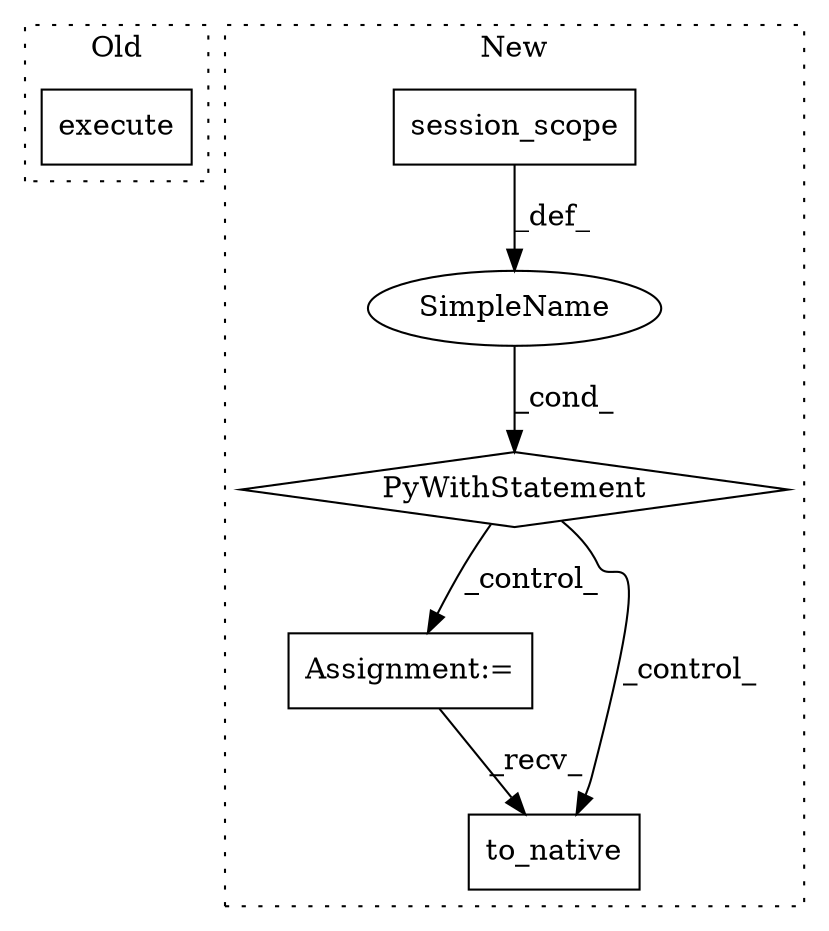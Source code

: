 digraph G {
subgraph cluster0 {
1 [label="execute" a="32" s="4451,4505" l="8,1" shape="box"];
label = "Old";
style="dotted";
}
subgraph cluster1 {
2 [label="PyWithStatement" a="104" s="2182,2216" l="10,2" shape="diamond"];
3 [label="Assignment:=" a="7" s="2230" l="7" shape="box"];
4 [label="SimpleName" a="42" s="" l="" shape="ellipse"];
5 [label="session_scope" a="32" s="2192,2215" l="14,1" shape="box"];
6 [label="to_native" a="32" s="2370" l="11" shape="box"];
label = "New";
style="dotted";
}
2 -> 6 [label="_control_"];
2 -> 3 [label="_control_"];
3 -> 6 [label="_recv_"];
4 -> 2 [label="_cond_"];
5 -> 4 [label="_def_"];
}